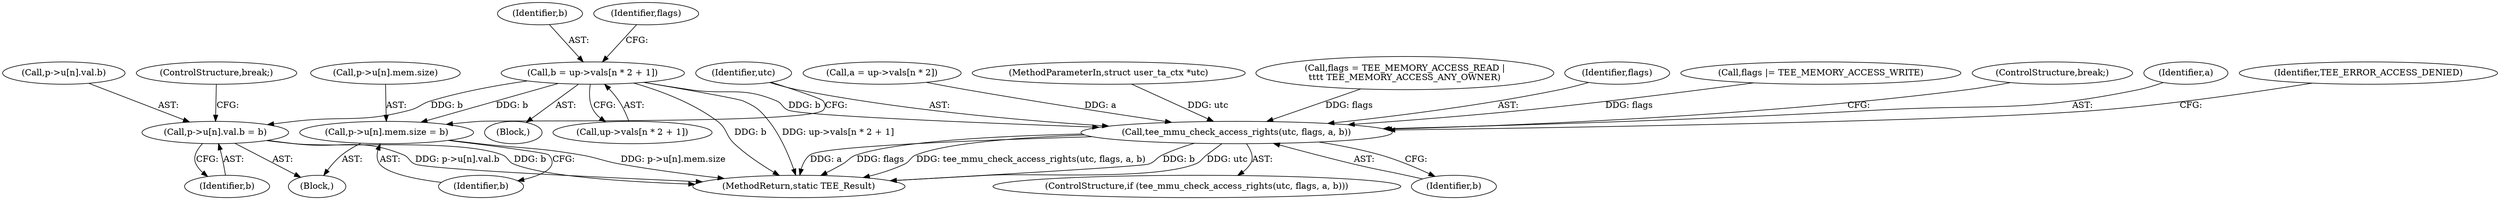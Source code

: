 digraph "0_optee_os_d5c5b0b77b2b589666024d219a8007b3f5b6faeb_0@array" {
"1000139" [label="(Call,b = up->vals[n * 2 + 1])"];
"1000190" [label="(Call,p->u[n].mem.size = b)"];
"1000202" [label="(Call,tee_mmu_check_access_rights(utc, flags, a, b))"];
"1000223" [label="(Call,p->u[n].val.b = b)"];
"1000140" [label="(Identifier,b)"];
"1000129" [label="(Call,a = up->vals[n * 2])"];
"1000233" [label="(Identifier,b)"];
"1000102" [label="(MethodParameterIn,struct user_ta_ctx *utc)"];
"1000203" [label="(Identifier,utc)"];
"1000190" [label="(Call,p->u[n].mem.size = b)"];
"1000223" [label="(Call,p->u[n].val.b = b)"];
"1000139" [label="(Call,b = up->vals[n * 2 + 1])"];
"1000127" [label="(Block,)"];
"1000202" [label="(Call,tee_mmu_check_access_rights(utc, flags, a, b))"];
"1000151" [label="(Call,flags = TEE_MEMORY_ACCESS_READ |\n\t\t\t\t TEE_MEMORY_ACCESS_ANY_OWNER)"];
"1000204" [label="(Identifier,flags)"];
"1000152" [label="(Identifier,flags)"];
"1000224" [label="(Call,p->u[n].val.b)"];
"1000201" [label="(ControlStructure,if (tee_mmu_check_access_rights(utc, flags, a, b)))"];
"1000163" [label="(Call,flags |= TEE_MEMORY_ACCESS_WRITE)"];
"1000160" [label="(Block,)"];
"1000253" [label="(MethodReturn,static TEE_Result)"];
"1000191" [label="(Call,p->u[n].mem.size)"];
"1000234" [label="(ControlStructure,break;)"];
"1000200" [label="(Identifier,b)"];
"1000209" [label="(ControlStructure,break;)"];
"1000206" [label="(Identifier,b)"];
"1000205" [label="(Identifier,a)"];
"1000208" [label="(Identifier,TEE_ERROR_ACCESS_DENIED)"];
"1000141" [label="(Call,up->vals[n * 2 + 1])"];
"1000139" -> "1000127"  [label="AST: "];
"1000139" -> "1000141"  [label="CFG: "];
"1000140" -> "1000139"  [label="AST: "];
"1000141" -> "1000139"  [label="AST: "];
"1000152" -> "1000139"  [label="CFG: "];
"1000139" -> "1000253"  [label="DDG: up->vals[n * 2 + 1]"];
"1000139" -> "1000253"  [label="DDG: b"];
"1000139" -> "1000190"  [label="DDG: b"];
"1000139" -> "1000202"  [label="DDG: b"];
"1000139" -> "1000223"  [label="DDG: b"];
"1000190" -> "1000160"  [label="AST: "];
"1000190" -> "1000200"  [label="CFG: "];
"1000191" -> "1000190"  [label="AST: "];
"1000200" -> "1000190"  [label="AST: "];
"1000203" -> "1000190"  [label="CFG: "];
"1000190" -> "1000253"  [label="DDG: p->u[n].mem.size"];
"1000202" -> "1000201"  [label="AST: "];
"1000202" -> "1000206"  [label="CFG: "];
"1000203" -> "1000202"  [label="AST: "];
"1000204" -> "1000202"  [label="AST: "];
"1000205" -> "1000202"  [label="AST: "];
"1000206" -> "1000202"  [label="AST: "];
"1000208" -> "1000202"  [label="CFG: "];
"1000209" -> "1000202"  [label="CFG: "];
"1000202" -> "1000253"  [label="DDG: b"];
"1000202" -> "1000253"  [label="DDG: utc"];
"1000202" -> "1000253"  [label="DDG: a"];
"1000202" -> "1000253"  [label="DDG: flags"];
"1000202" -> "1000253"  [label="DDG: tee_mmu_check_access_rights(utc, flags, a, b)"];
"1000102" -> "1000202"  [label="DDG: utc"];
"1000163" -> "1000202"  [label="DDG: flags"];
"1000151" -> "1000202"  [label="DDG: flags"];
"1000129" -> "1000202"  [label="DDG: a"];
"1000223" -> "1000160"  [label="AST: "];
"1000223" -> "1000233"  [label="CFG: "];
"1000224" -> "1000223"  [label="AST: "];
"1000233" -> "1000223"  [label="AST: "];
"1000234" -> "1000223"  [label="CFG: "];
"1000223" -> "1000253"  [label="DDG: b"];
"1000223" -> "1000253"  [label="DDG: p->u[n].val.b"];
}
